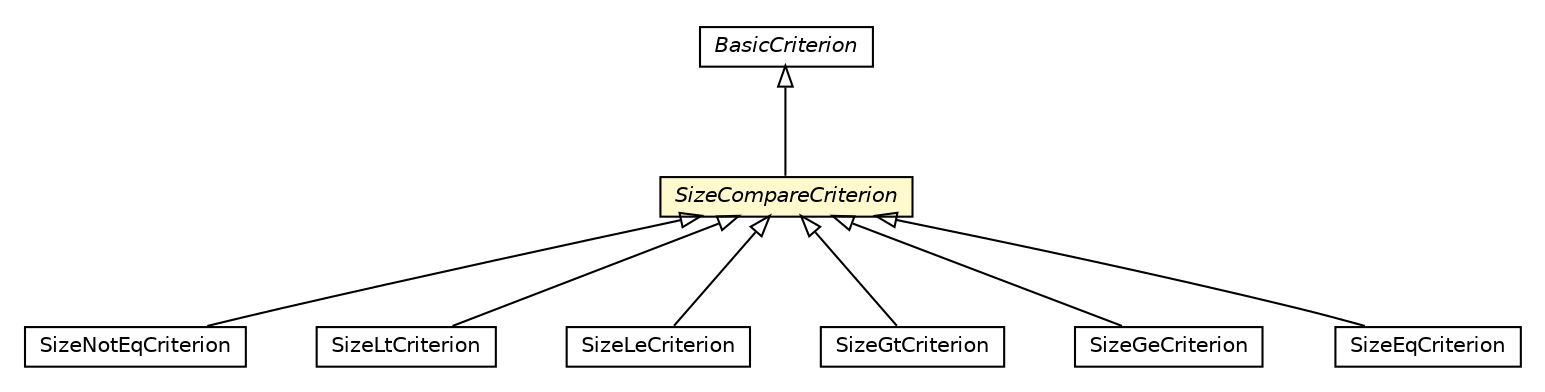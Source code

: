 #!/usr/local/bin/dot
#
# Class diagram 
# Generated by UMLGraph version R5_6_6-8-g8d7759 (http://www.umlgraph.org/)
#

digraph G {
	edge [fontname="Helvetica",fontsize=10,labelfontname="Helvetica",labelfontsize=10];
	node [fontname="Helvetica",fontsize=10,shape=plaintext];
	nodesep=0.25;
	ranksep=0.5;
	// org.dayatang.domain.internal.SizeNotEqCriterion
	c85789 [label=<<table title="org.dayatang.domain.internal.SizeNotEqCriterion" border="0" cellborder="1" cellspacing="0" cellpadding="2" port="p" href="./SizeNotEqCriterion.html">
		<tr><td><table border="0" cellspacing="0" cellpadding="1">
<tr><td align="center" balign="center"> SizeNotEqCriterion </td></tr>
		</table></td></tr>
		</table>>, URL="./SizeNotEqCriterion.html", fontname="Helvetica", fontcolor="black", fontsize=10.0];
	// org.dayatang.domain.internal.SizeLtCriterion
	c85790 [label=<<table title="org.dayatang.domain.internal.SizeLtCriterion" border="0" cellborder="1" cellspacing="0" cellpadding="2" port="p" href="./SizeLtCriterion.html">
		<tr><td><table border="0" cellspacing="0" cellpadding="1">
<tr><td align="center" balign="center"> SizeLtCriterion </td></tr>
		</table></td></tr>
		</table>>, URL="./SizeLtCriterion.html", fontname="Helvetica", fontcolor="black", fontsize=10.0];
	// org.dayatang.domain.internal.SizeLeCriterion
	c85791 [label=<<table title="org.dayatang.domain.internal.SizeLeCriterion" border="0" cellborder="1" cellspacing="0" cellpadding="2" port="p" href="./SizeLeCriterion.html">
		<tr><td><table border="0" cellspacing="0" cellpadding="1">
<tr><td align="center" balign="center"> SizeLeCriterion </td></tr>
		</table></td></tr>
		</table>>, URL="./SizeLeCriterion.html", fontname="Helvetica", fontcolor="black", fontsize=10.0];
	// org.dayatang.domain.internal.SizeGtCriterion
	c85792 [label=<<table title="org.dayatang.domain.internal.SizeGtCriterion" border="0" cellborder="1" cellspacing="0" cellpadding="2" port="p" href="./SizeGtCriterion.html">
		<tr><td><table border="0" cellspacing="0" cellpadding="1">
<tr><td align="center" balign="center"> SizeGtCriterion </td></tr>
		</table></td></tr>
		</table>>, URL="./SizeGtCriterion.html", fontname="Helvetica", fontcolor="black", fontsize=10.0];
	// org.dayatang.domain.internal.SizeGeCriterion
	c85793 [label=<<table title="org.dayatang.domain.internal.SizeGeCriterion" border="0" cellborder="1" cellspacing="0" cellpadding="2" port="p" href="./SizeGeCriterion.html">
		<tr><td><table border="0" cellspacing="0" cellpadding="1">
<tr><td align="center" balign="center"> SizeGeCriterion </td></tr>
		</table></td></tr>
		</table>>, URL="./SizeGeCriterion.html", fontname="Helvetica", fontcolor="black", fontsize=10.0];
	// org.dayatang.domain.internal.SizeEqCriterion
	c85794 [label=<<table title="org.dayatang.domain.internal.SizeEqCriterion" border="0" cellborder="1" cellspacing="0" cellpadding="2" port="p" href="./SizeEqCriterion.html">
		<tr><td><table border="0" cellspacing="0" cellpadding="1">
<tr><td align="center" balign="center"> SizeEqCriterion </td></tr>
		</table></td></tr>
		</table>>, URL="./SizeEqCriterion.html", fontname="Helvetica", fontcolor="black", fontsize=10.0];
	// org.dayatang.domain.internal.SizeCompareCriterion
	c85795 [label=<<table title="org.dayatang.domain.internal.SizeCompareCriterion" border="0" cellborder="1" cellspacing="0" cellpadding="2" port="p" bgcolor="lemonChiffon" href="./SizeCompareCriterion.html">
		<tr><td><table border="0" cellspacing="0" cellpadding="1">
<tr><td align="center" balign="center"><font face="Helvetica-Oblique"> SizeCompareCriterion </font></td></tr>
		</table></td></tr>
		</table>>, URL="./SizeCompareCriterion.html", fontname="Helvetica", fontcolor="black", fontsize=10.0];
	// org.dayatang.domain.internal.BasicCriterion
	c85821 [label=<<table title="org.dayatang.domain.internal.BasicCriterion" border="0" cellborder="1" cellspacing="0" cellpadding="2" port="p" href="./BasicCriterion.html">
		<tr><td><table border="0" cellspacing="0" cellpadding="1">
<tr><td align="center" balign="center"><font face="Helvetica-Oblique"> BasicCriterion </font></td></tr>
		</table></td></tr>
		</table>>, URL="./BasicCriterion.html", fontname="Helvetica", fontcolor="black", fontsize=10.0];
	//org.dayatang.domain.internal.SizeNotEqCriterion extends org.dayatang.domain.internal.SizeCompareCriterion
	c85795:p -> c85789:p [dir=back,arrowtail=empty];
	//org.dayatang.domain.internal.SizeLtCriterion extends org.dayatang.domain.internal.SizeCompareCriterion
	c85795:p -> c85790:p [dir=back,arrowtail=empty];
	//org.dayatang.domain.internal.SizeLeCriterion extends org.dayatang.domain.internal.SizeCompareCriterion
	c85795:p -> c85791:p [dir=back,arrowtail=empty];
	//org.dayatang.domain.internal.SizeGtCriterion extends org.dayatang.domain.internal.SizeCompareCriterion
	c85795:p -> c85792:p [dir=back,arrowtail=empty];
	//org.dayatang.domain.internal.SizeGeCriterion extends org.dayatang.domain.internal.SizeCompareCriterion
	c85795:p -> c85793:p [dir=back,arrowtail=empty];
	//org.dayatang.domain.internal.SizeEqCriterion extends org.dayatang.domain.internal.SizeCompareCriterion
	c85795:p -> c85794:p [dir=back,arrowtail=empty];
	//org.dayatang.domain.internal.SizeCompareCriterion extends org.dayatang.domain.internal.BasicCriterion
	c85821:p -> c85795:p [dir=back,arrowtail=empty];
}

